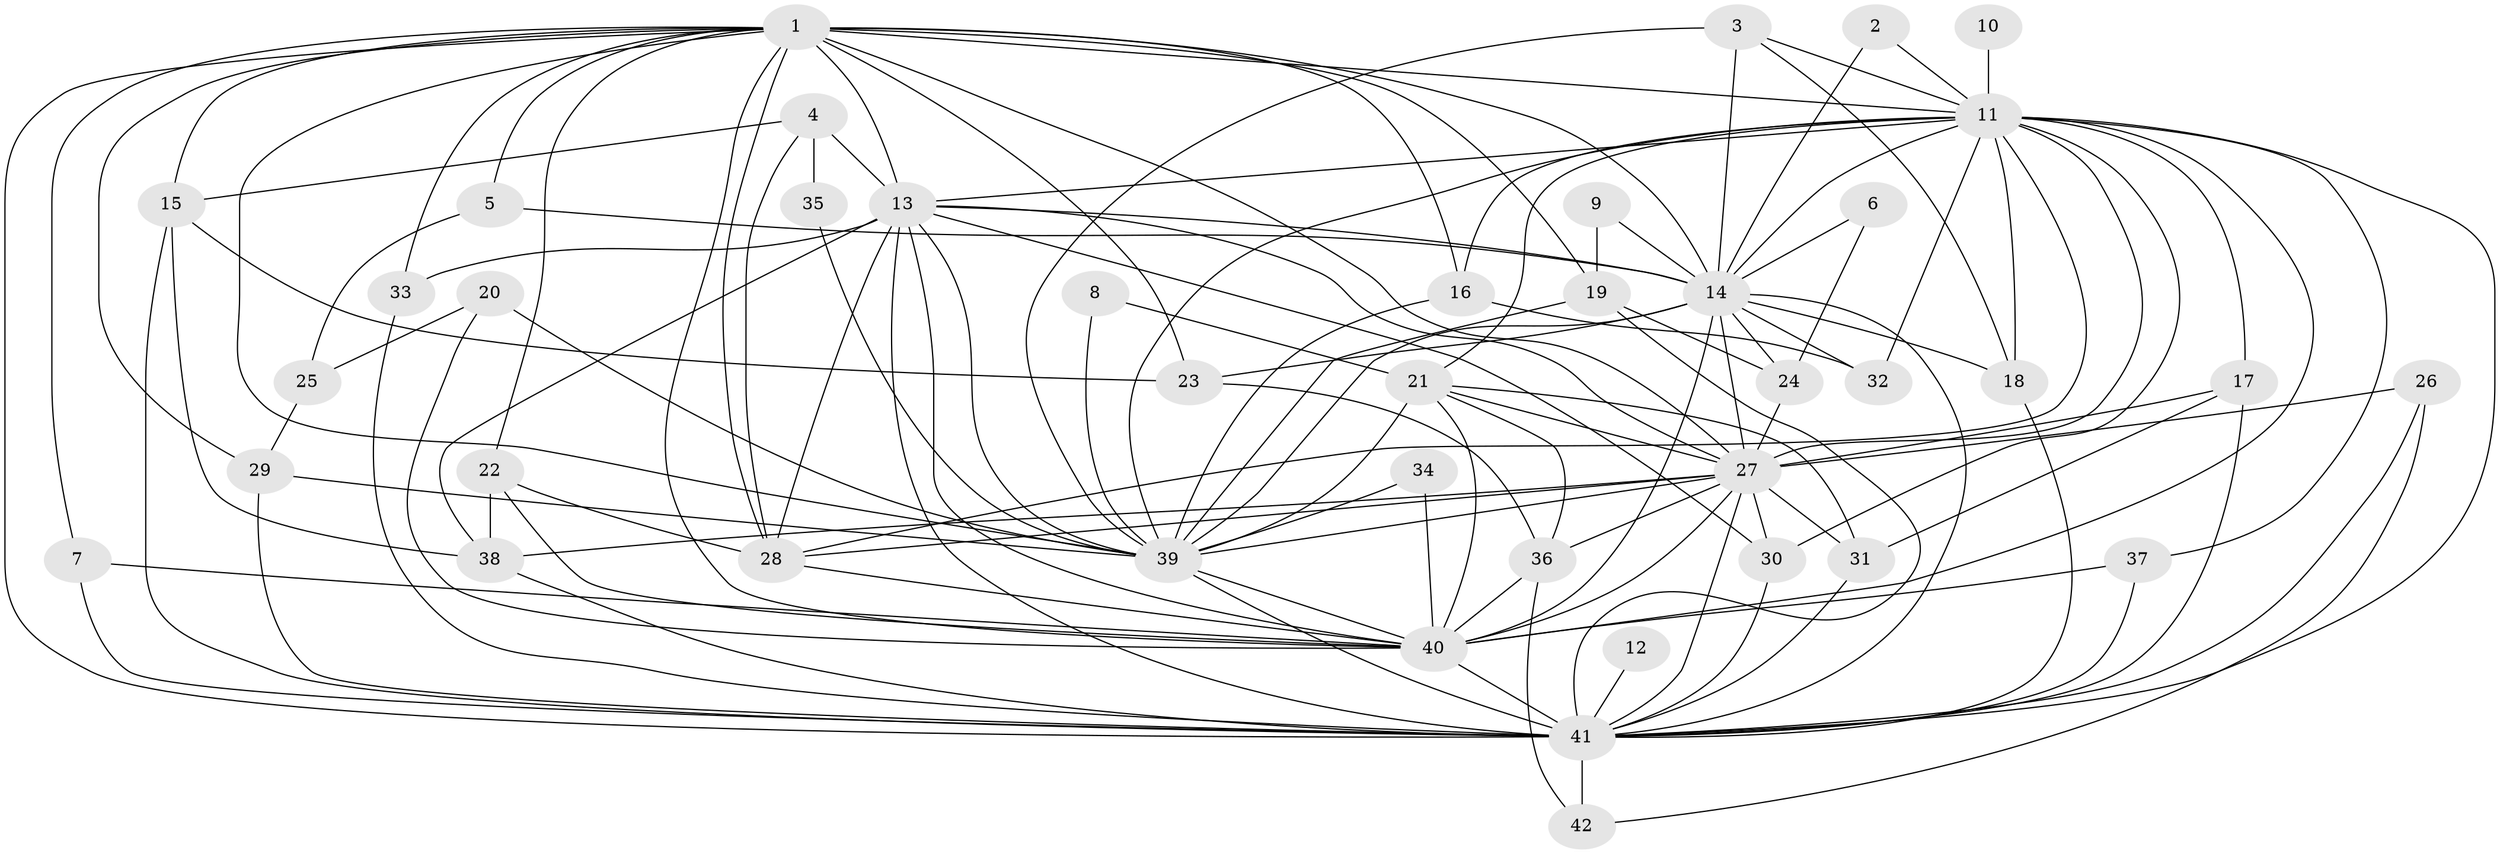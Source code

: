 // original degree distribution, {17: 0.019230769230769232, 29: 0.009615384615384616, 22: 0.019230769230769232, 18: 0.009615384615384616, 25: 0.009615384615384616, 19: 0.009615384615384616, 24: 0.009615384615384616, 16: 0.009615384615384616, 4: 0.07692307692307693, 5: 0.057692307692307696, 2: 0.5288461538461539, 3: 0.21153846153846154, 6: 0.019230769230769232, 7: 0.009615384615384616}
// Generated by graph-tools (version 1.1) at 2025/36/03/04/25 23:36:30]
// undirected, 42 vertices, 125 edges
graph export_dot {
  node [color=gray90,style=filled];
  1;
  2;
  3;
  4;
  5;
  6;
  7;
  8;
  9;
  10;
  11;
  12;
  13;
  14;
  15;
  16;
  17;
  18;
  19;
  20;
  21;
  22;
  23;
  24;
  25;
  26;
  27;
  28;
  29;
  30;
  31;
  32;
  33;
  34;
  35;
  36;
  37;
  38;
  39;
  40;
  41;
  42;
  1 -- 5 [weight=1.0];
  1 -- 7 [weight=1.0];
  1 -- 11 [weight=4.0];
  1 -- 13 [weight=3.0];
  1 -- 14 [weight=3.0];
  1 -- 15 [weight=2.0];
  1 -- 16 [weight=1.0];
  1 -- 19 [weight=1.0];
  1 -- 22 [weight=1.0];
  1 -- 23 [weight=1.0];
  1 -- 27 [weight=4.0];
  1 -- 28 [weight=1.0];
  1 -- 29 [weight=2.0];
  1 -- 33 [weight=1.0];
  1 -- 39 [weight=3.0];
  1 -- 40 [weight=2.0];
  1 -- 41 [weight=3.0];
  2 -- 11 [weight=1.0];
  2 -- 14 [weight=1.0];
  3 -- 11 [weight=1.0];
  3 -- 14 [weight=1.0];
  3 -- 18 [weight=1.0];
  3 -- 39 [weight=1.0];
  4 -- 13 [weight=1.0];
  4 -- 15 [weight=1.0];
  4 -- 28 [weight=1.0];
  4 -- 35 [weight=2.0];
  5 -- 14 [weight=1.0];
  5 -- 25 [weight=1.0];
  6 -- 14 [weight=1.0];
  6 -- 24 [weight=1.0];
  7 -- 40 [weight=2.0];
  7 -- 41 [weight=1.0];
  8 -- 21 [weight=1.0];
  8 -- 39 [weight=1.0];
  9 -- 14 [weight=2.0];
  9 -- 19 [weight=1.0];
  10 -- 11 [weight=1.0];
  11 -- 13 [weight=1.0];
  11 -- 14 [weight=1.0];
  11 -- 16 [weight=1.0];
  11 -- 17 [weight=1.0];
  11 -- 18 [weight=2.0];
  11 -- 21 [weight=1.0];
  11 -- 27 [weight=2.0];
  11 -- 28 [weight=1.0];
  11 -- 30 [weight=1.0];
  11 -- 32 [weight=1.0];
  11 -- 37 [weight=1.0];
  11 -- 39 [weight=1.0];
  11 -- 40 [weight=2.0];
  11 -- 41 [weight=1.0];
  12 -- 41 [weight=1.0];
  13 -- 14 [weight=1.0];
  13 -- 27 [weight=2.0];
  13 -- 28 [weight=1.0];
  13 -- 30 [weight=1.0];
  13 -- 33 [weight=2.0];
  13 -- 38 [weight=1.0];
  13 -- 39 [weight=2.0];
  13 -- 40 [weight=1.0];
  13 -- 41 [weight=2.0];
  14 -- 18 [weight=1.0];
  14 -- 23 [weight=1.0];
  14 -- 24 [weight=1.0];
  14 -- 27 [weight=3.0];
  14 -- 32 [weight=1.0];
  14 -- 39 [weight=1.0];
  14 -- 40 [weight=1.0];
  14 -- 41 [weight=2.0];
  15 -- 23 [weight=1.0];
  15 -- 38 [weight=1.0];
  15 -- 41 [weight=1.0];
  16 -- 32 [weight=1.0];
  16 -- 39 [weight=2.0];
  17 -- 27 [weight=1.0];
  17 -- 31 [weight=1.0];
  17 -- 41 [weight=1.0];
  18 -- 41 [weight=1.0];
  19 -- 24 [weight=1.0];
  19 -- 39 [weight=2.0];
  19 -- 41 [weight=1.0];
  20 -- 25 [weight=1.0];
  20 -- 39 [weight=1.0];
  20 -- 40 [weight=1.0];
  21 -- 27 [weight=1.0];
  21 -- 31 [weight=1.0];
  21 -- 36 [weight=1.0];
  21 -- 39 [weight=1.0];
  21 -- 40 [weight=1.0];
  22 -- 28 [weight=1.0];
  22 -- 38 [weight=1.0];
  22 -- 40 [weight=1.0];
  23 -- 36 [weight=1.0];
  24 -- 27 [weight=2.0];
  25 -- 29 [weight=1.0];
  26 -- 27 [weight=1.0];
  26 -- 41 [weight=1.0];
  26 -- 42 [weight=1.0];
  27 -- 28 [weight=1.0];
  27 -- 30 [weight=1.0];
  27 -- 31 [weight=1.0];
  27 -- 36 [weight=1.0];
  27 -- 38 [weight=1.0];
  27 -- 39 [weight=3.0];
  27 -- 40 [weight=3.0];
  27 -- 41 [weight=2.0];
  28 -- 40 [weight=1.0];
  29 -- 39 [weight=2.0];
  29 -- 41 [weight=1.0];
  30 -- 41 [weight=1.0];
  31 -- 41 [weight=1.0];
  33 -- 41 [weight=1.0];
  34 -- 39 [weight=1.0];
  34 -- 40 [weight=1.0];
  35 -- 39 [weight=1.0];
  36 -- 40 [weight=1.0];
  36 -- 42 [weight=1.0];
  37 -- 40 [weight=1.0];
  37 -- 41 [weight=1.0];
  38 -- 41 [weight=1.0];
  39 -- 40 [weight=2.0];
  39 -- 41 [weight=1.0];
  40 -- 41 [weight=2.0];
  41 -- 42 [weight=1.0];
}
